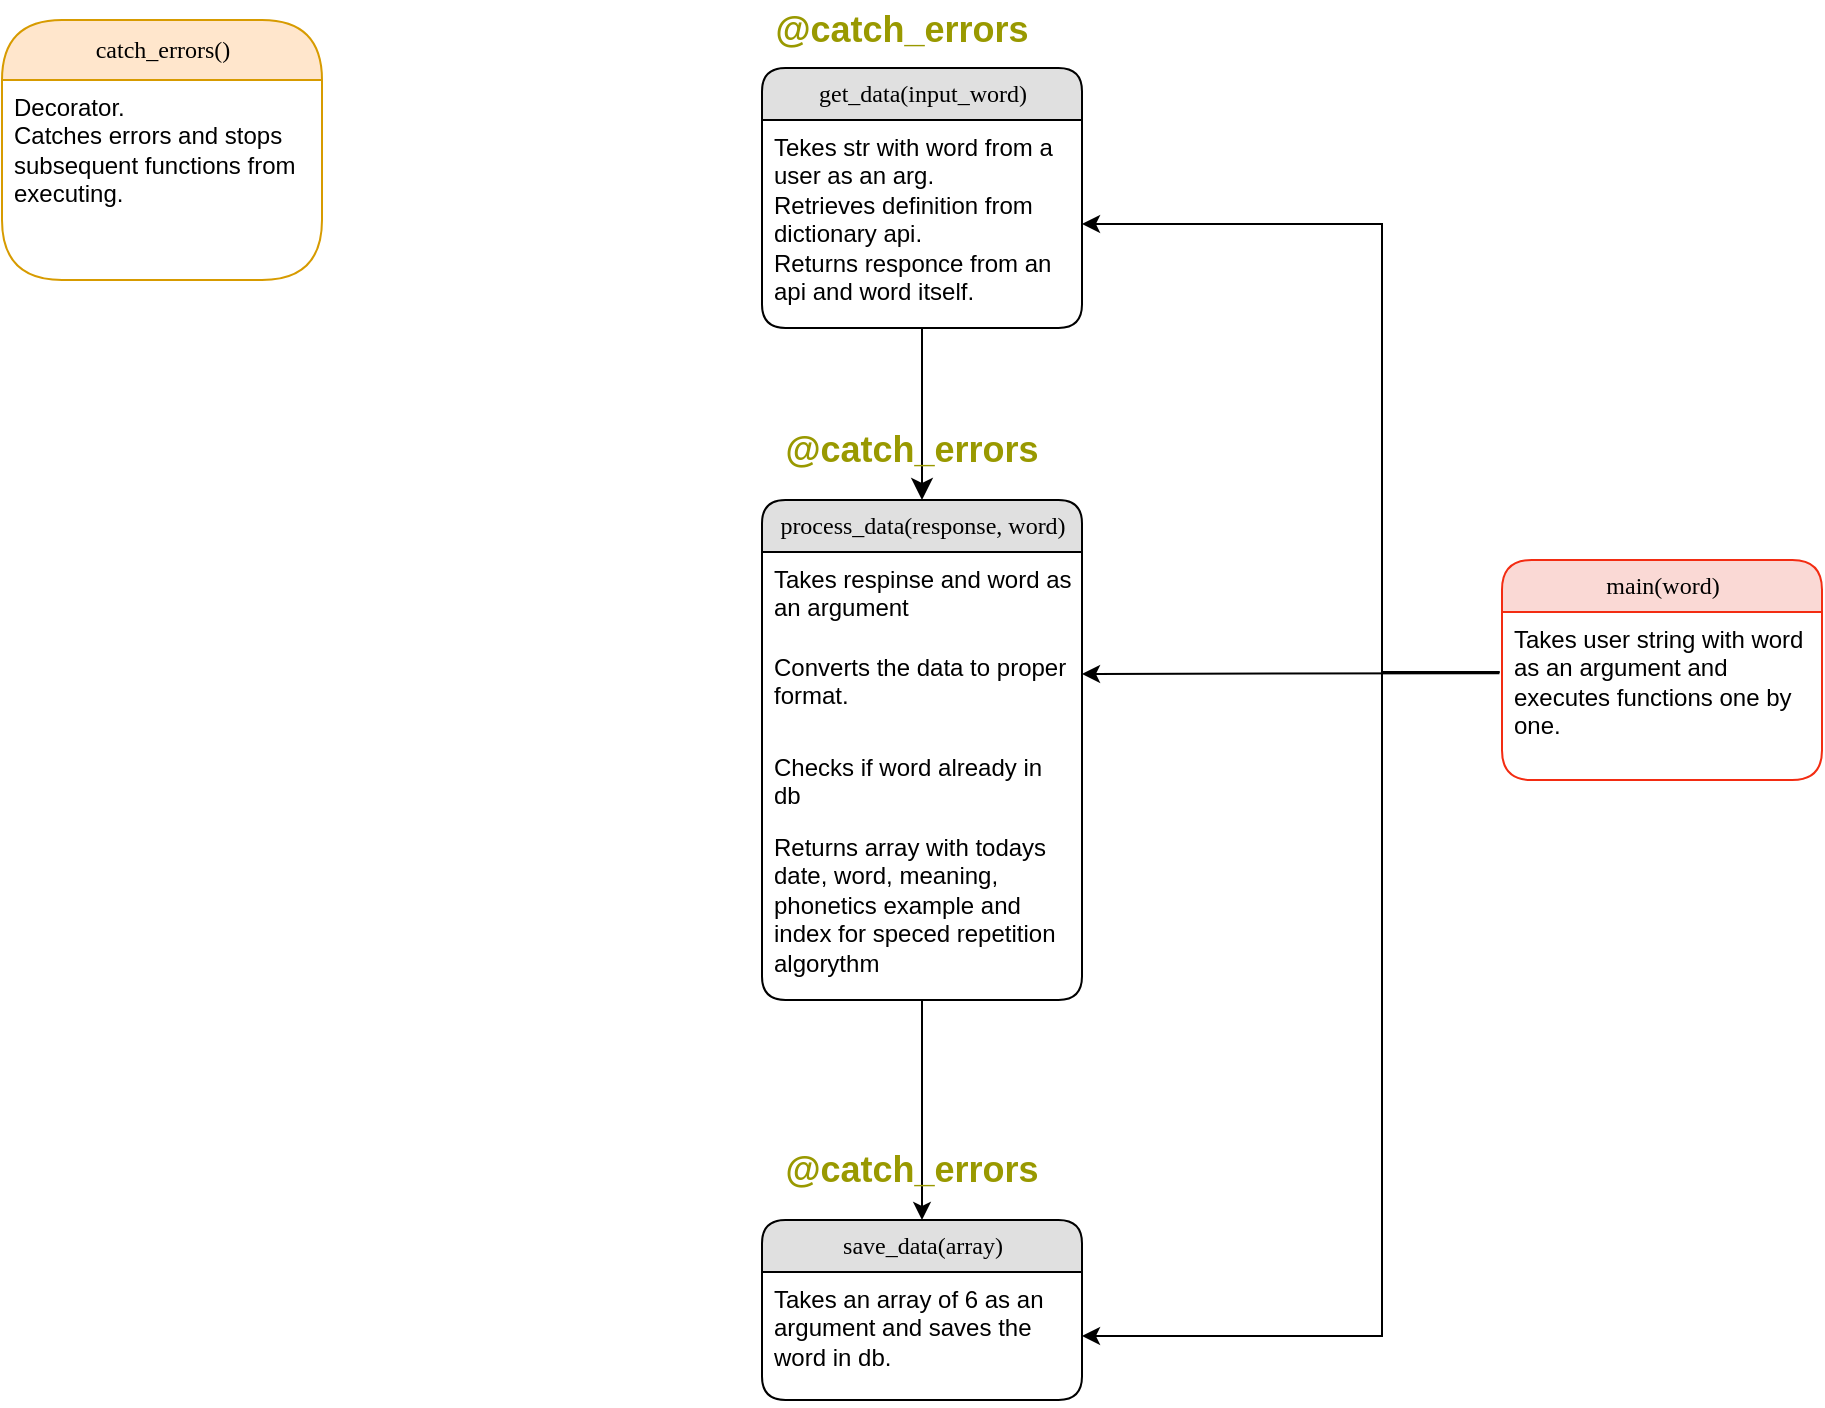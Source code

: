 <mxfile version="26.0.16">
  <diagram name="Page-1" id="5d7acffa-a066-3a61-03fe-96351882024d">
    <mxGraphModel dx="1222" dy="789" grid="1" gridSize="10" guides="1" tooltips="1" connect="1" arrows="1" fold="1" page="1" pageScale="1" pageWidth="1100" pageHeight="850" background="#ffffff" math="0" shadow="0">
      <root>
        <mxCell id="0" />
        <mxCell id="1" parent="0" />
        <mxCell id="21ea969265ad0168-6" value="get_data(input_word)" style="swimlane;html=1;fontStyle=0;childLayout=stackLayout;horizontal=1;startSize=26;fillColor=#e0e0e0;horizontalStack=0;resizeParent=1;resizeLast=0;collapsible=1;marginBottom=0;swimlaneFillColor=#ffffff;align=center;rounded=1;shadow=0;comic=0;labelBackgroundColor=none;strokeWidth=1;fontFamily=Verdana;fontSize=12" parent="1" vertex="1">
          <mxGeometry x="410" y="74" width="160" height="130" as="geometry" />
        </mxCell>
        <mxCell id="21ea969265ad0168-7" value="&lt;div&gt;Tekes str with word from a user as an arg.&lt;/div&gt;Retrieves definition from dictionary api.&lt;br&gt;Returns responce from an api and word itself.&lt;br&gt;&lt;div&gt;&lt;br&gt;&lt;/div&gt;" style="text;html=1;strokeColor=none;fillColor=none;spacingLeft=4;spacingRight=4;whiteSpace=wrap;overflow=hidden;rotatable=0;points=[[0,0.5],[1,0.5]];portConstraint=eastwest;" parent="21ea969265ad0168-6" vertex="1">
          <mxGeometry y="26" width="160" height="104" as="geometry" />
        </mxCell>
        <mxCell id="peTf6YKkXectEXM6obJf-3" style="edgeStyle=orthogonalEdgeStyle;rounded=0;orthogonalLoop=1;jettySize=auto;html=1;exitX=0.5;exitY=1;exitDx=0;exitDy=0;entryX=0.5;entryY=0;entryDx=0;entryDy=0;" edge="1" parent="1" source="21ea969265ad0168-14" target="21ea969265ad0168-18">
          <mxGeometry relative="1" as="geometry">
            <mxPoint x="490" y="420" as="targetPoint" />
          </mxGeometry>
        </mxCell>
        <mxCell id="21ea969265ad0168-14" value="process_data(response, word)" style="swimlane;html=1;fontStyle=0;childLayout=stackLayout;horizontal=1;startSize=26;fillColor=#e0e0e0;horizontalStack=0;resizeParent=1;resizeLast=0;collapsible=1;marginBottom=0;swimlaneFillColor=#ffffff;align=center;rounded=1;shadow=0;comic=0;labelBackgroundColor=none;strokeWidth=1;fontFamily=Verdana;fontSize=12" parent="1" vertex="1">
          <mxGeometry x="410" y="290" width="160" height="250" as="geometry" />
        </mxCell>
        <mxCell id="21ea969265ad0168-15" value="Takes respinse and word as an argument" style="text;html=1;strokeColor=none;fillColor=none;spacingLeft=4;spacingRight=4;whiteSpace=wrap;overflow=hidden;rotatable=0;points=[[0,0.5],[1,0.5]];portConstraint=eastwest;" parent="21ea969265ad0168-14" vertex="1">
          <mxGeometry y="26" width="160" height="44" as="geometry" />
        </mxCell>
        <mxCell id="21ea969265ad0168-16" value="Converts the data to proper format." style="text;html=1;strokeColor=none;fillColor=none;spacingLeft=4;spacingRight=4;whiteSpace=wrap;overflow=hidden;rotatable=0;points=[[0,0.5],[1,0.5]];portConstraint=eastwest;" parent="21ea969265ad0168-14" vertex="1">
          <mxGeometry y="70" width="160" height="50" as="geometry" />
        </mxCell>
        <mxCell id="21ea969265ad0168-17" value="Checks if word already in db" style="text;html=1;strokeColor=none;fillColor=none;spacingLeft=4;spacingRight=4;whiteSpace=wrap;overflow=hidden;rotatable=0;points=[[0,0.5],[1,0.5]];portConstraint=eastwest;" parent="21ea969265ad0168-14" vertex="1">
          <mxGeometry y="120" width="160" height="40" as="geometry" />
        </mxCell>
        <mxCell id="peTf6YKkXectEXM6obJf-4" value="Returns array with todays date, word, meaning, phonetics example and index for speced repetition algorythm" style="text;html=1;strokeColor=none;fillColor=none;spacingLeft=4;spacingRight=4;whiteSpace=wrap;overflow=hidden;rotatable=0;points=[[0,0.5],[1,0.5]];portConstraint=eastwest;" vertex="1" parent="21ea969265ad0168-14">
          <mxGeometry y="160" width="160" height="90" as="geometry" />
        </mxCell>
        <mxCell id="21ea969265ad0168-18" value="save_data(array)" style="swimlane;html=1;fontStyle=0;childLayout=stackLayout;horizontal=1;startSize=26;fillColor=#e0e0e0;horizontalStack=0;resizeParent=1;resizeLast=0;collapsible=1;marginBottom=0;swimlaneFillColor=#ffffff;align=center;rounded=1;shadow=0;comic=0;labelBackgroundColor=none;strokeWidth=1;fontFamily=Verdana;fontSize=12" parent="1" vertex="1">
          <mxGeometry x="410" y="650" width="160" height="90" as="geometry" />
        </mxCell>
        <mxCell id="21ea969265ad0168-21" value="Takes an array of 6 as an argument and saves the word in db." style="text;html=1;strokeColor=none;fillColor=none;spacingLeft=4;spacingRight=4;whiteSpace=wrap;overflow=hidden;rotatable=0;points=[[0,0.5],[1,0.5]];portConstraint=eastwest;" parent="21ea969265ad0168-18" vertex="1">
          <mxGeometry y="26" width="160" height="64" as="geometry" />
        </mxCell>
        <mxCell id="21ea969265ad0168-36" style="edgeStyle=orthogonalEdgeStyle;html=1;labelBackgroundColor=none;startFill=0;startSize=8;endFill=1;endSize=8;fontFamily=Verdana;fontSize=12;" parent="1" source="21ea969265ad0168-6" target="21ea969265ad0168-14" edge="1">
          <mxGeometry relative="1" as="geometry" />
        </mxCell>
        <mxCell id="peTf6YKkXectEXM6obJf-5" value="main(word)" style="swimlane;html=1;fontStyle=0;childLayout=stackLayout;horizontal=1;startSize=26;fillColor=#fad9d5;horizontalStack=0;resizeParent=1;resizeLast=0;collapsible=1;marginBottom=0;swimlaneFillColor=#ffffff;align=center;rounded=1;shadow=0;comic=0;labelBackgroundColor=none;strokeWidth=1;fontFamily=Verdana;fontSize=12;arcSize=19;strokeColor=light-dark(#f32c12, #ec8f82);" vertex="1" parent="1">
          <mxGeometry x="780" y="320" width="160" height="110" as="geometry" />
        </mxCell>
        <mxCell id="peTf6YKkXectEXM6obJf-6" value="&lt;div&gt;Takes user string with word as an argument and executes functions one by one.&lt;/div&gt;" style="text;html=1;spacingLeft=4;spacingRight=4;whiteSpace=wrap;overflow=hidden;rotatable=0;points=[[0,0.5],[1,0.5]];portConstraint=eastwest;" vertex="1" parent="peTf6YKkXectEXM6obJf-5">
          <mxGeometry y="26" width="160" height="84" as="geometry" />
        </mxCell>
        <mxCell id="peTf6YKkXectEXM6obJf-8" value="" style="endArrow=classic;html=1;rounded=0;exitX=-0.011;exitY=0.357;exitDx=0;exitDy=0;exitPerimeter=0;entryX=1;entryY=0.5;entryDx=0;entryDy=0;" edge="1" parent="1" source="peTf6YKkXectEXM6obJf-6" target="21ea969265ad0168-7">
          <mxGeometry width="50" height="50" relative="1" as="geometry">
            <mxPoint x="640" y="390" as="sourcePoint" />
            <mxPoint x="690" y="340" as="targetPoint" />
            <Array as="points">
              <mxPoint x="720" y="376" />
              <mxPoint x="720" y="152" />
            </Array>
          </mxGeometry>
        </mxCell>
        <mxCell id="peTf6YKkXectEXM6obJf-9" value="" style="endArrow=classic;html=1;rounded=0;entryX=1.019;entryY=0.34;entryDx=0;entryDy=0;entryPerimeter=0;exitX=0.011;exitY=0.364;exitDx=0;exitDy=0;exitPerimeter=0;" edge="1" parent="1">
          <mxGeometry width="50" height="50" relative="1" as="geometry">
            <mxPoint x="778.72" y="376.576" as="sourcePoint" />
            <mxPoint x="570" y="377" as="targetPoint" />
          </mxGeometry>
        </mxCell>
        <mxCell id="peTf6YKkXectEXM6obJf-10" value="" style="endArrow=classic;html=1;rounded=0;exitX=-0.007;exitY=0.357;exitDx=0;exitDy=0;exitPerimeter=0;entryX=1;entryY=0.5;entryDx=0;entryDy=0;" edge="1" parent="1" source="peTf6YKkXectEXM6obJf-6" target="21ea969265ad0168-21">
          <mxGeometry width="50" height="50" relative="1" as="geometry">
            <mxPoint x="530" y="510" as="sourcePoint" />
            <mxPoint x="580" y="460" as="targetPoint" />
            <Array as="points">
              <mxPoint x="720" y="376" />
              <mxPoint x="720" y="708" />
            </Array>
          </mxGeometry>
        </mxCell>
        <mxCell id="peTf6YKkXectEXM6obJf-12" value="catch_errors()" style="swimlane;html=1;fontStyle=0;childLayout=stackLayout;horizontal=1;startSize=30;horizontalStack=0;resizeParent=1;resizeLast=0;collapsible=1;marginBottom=0;swimlaneFillColor=#ffffff;align=center;rounded=1;shadow=0;comic=0;labelBackgroundColor=none;strokeWidth=1;fontFamily=Verdana;fontSize=12;arcSize=50;fillColor=#ffe6cc;strokeColor=#d79b00;" vertex="1" parent="1">
          <mxGeometry x="30" y="50" width="160" height="130" as="geometry" />
        </mxCell>
        <mxCell id="peTf6YKkXectEXM6obJf-13" value="Decorator.&lt;br&gt;Catches errors and stops subsequent functions from executing." style="text;html=1;spacingLeft=4;spacingRight=4;whiteSpace=wrap;overflow=hidden;rotatable=0;points=[[0,0.5],[1,0.5]];portConstraint=eastwest;" vertex="1" parent="peTf6YKkXectEXM6obJf-12">
          <mxGeometry y="30" width="160" height="70" as="geometry" />
        </mxCell>
        <mxCell id="peTf6YKkXectEXM6obJf-16" value="&lt;font style=&quot;font-size: 18px; color: rgb(153, 153, 0);&quot;&gt;&lt;b&gt;@catch_errors&lt;/b&gt;&lt;/font&gt;" style="text;html=1;align=center;verticalAlign=middle;whiteSpace=wrap;rounded=0;fillColor=none;" vertex="1" parent="1">
          <mxGeometry x="430" y="40" width="100" height="30" as="geometry" />
        </mxCell>
        <mxCell id="peTf6YKkXectEXM6obJf-18" value="&lt;font style=&quot;font-size: 18px; color: rgb(153, 153, 0);&quot;&gt;&lt;b&gt;@catch_errors&lt;/b&gt;&lt;/font&gt;" style="text;html=1;align=center;verticalAlign=middle;whiteSpace=wrap;rounded=0;fillColor=none;" vertex="1" parent="1">
          <mxGeometry x="435" y="250" width="100" height="30" as="geometry" />
        </mxCell>
        <mxCell id="peTf6YKkXectEXM6obJf-19" value="&lt;font style=&quot;font-size: 18px; color: rgb(153, 153, 0);&quot;&gt;&lt;b&gt;@catch_errors&lt;/b&gt;&lt;/font&gt;" style="text;html=1;align=center;verticalAlign=middle;whiteSpace=wrap;rounded=0;fillColor=none;" vertex="1" parent="1">
          <mxGeometry x="430" y="610" width="110" height="30" as="geometry" />
        </mxCell>
      </root>
    </mxGraphModel>
  </diagram>
</mxfile>
